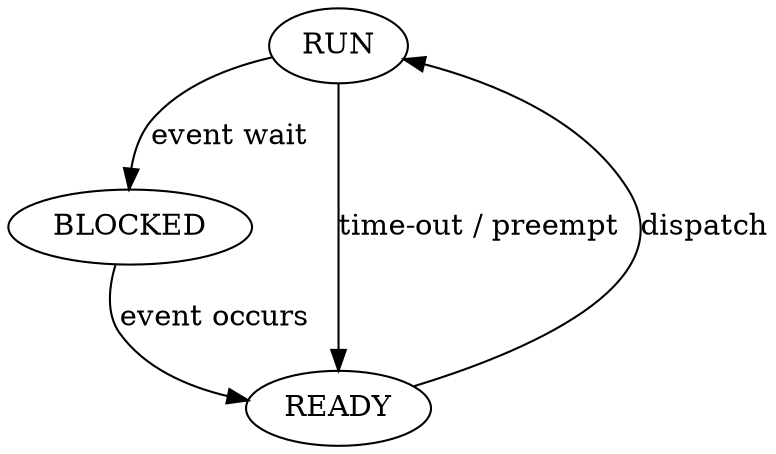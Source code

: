 digraph StateDiagram1 {
RUN -> BLOCKED [label="event wait"]
BLOCKED -> READY [label="event occurs"]
READY -> RUN [label="dispatch"]
RUN -> READY [label="time-out / preempt"]
}

